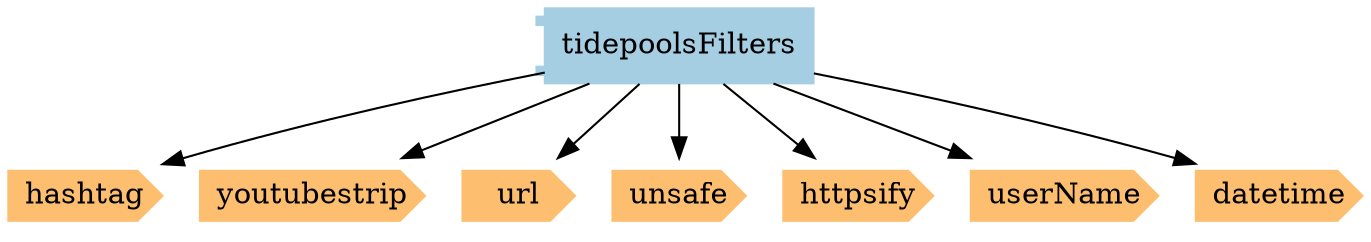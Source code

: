 digraph dependencies {
  node[shape="component",style="filled",colorscheme=paired12]


    node[shape="component"]
    "tidepoolsFilters"[label="tidepoolsFilters", color=1]

    


    node[shape="ellipse"]
    


    

    

    

    node[shape="cds"]
    
      "hashtag"[label="hashtag", color=7]
      "tidepoolsFilters" -> "hashtag"
    
      "youtubestrip"[label="youtubestrip", color=7]
      "tidepoolsFilters" -> "youtubestrip"
    
      "url"[label="url", color=7]
      "tidepoolsFilters" -> "url"
    
      "unsafe"[label="unsafe", color=7]
      "tidepoolsFilters" -> "unsafe"
    
      "httpsify"[label="httpsify", color=7]
      "tidepoolsFilters" -> "httpsify"
    
      "userName"[label="userName", color=7]
      "tidepoolsFilters" -> "userName"
    
      "datetime"[label="datetime", color=7]
      "tidepoolsFilters" -> "datetime"
    

    









    node[shape="ellipse",style="filled", color=9]
    

    


    

    

    

    
      
    
      
    
      
    
      
    
      
    
      
    
      
    


}
